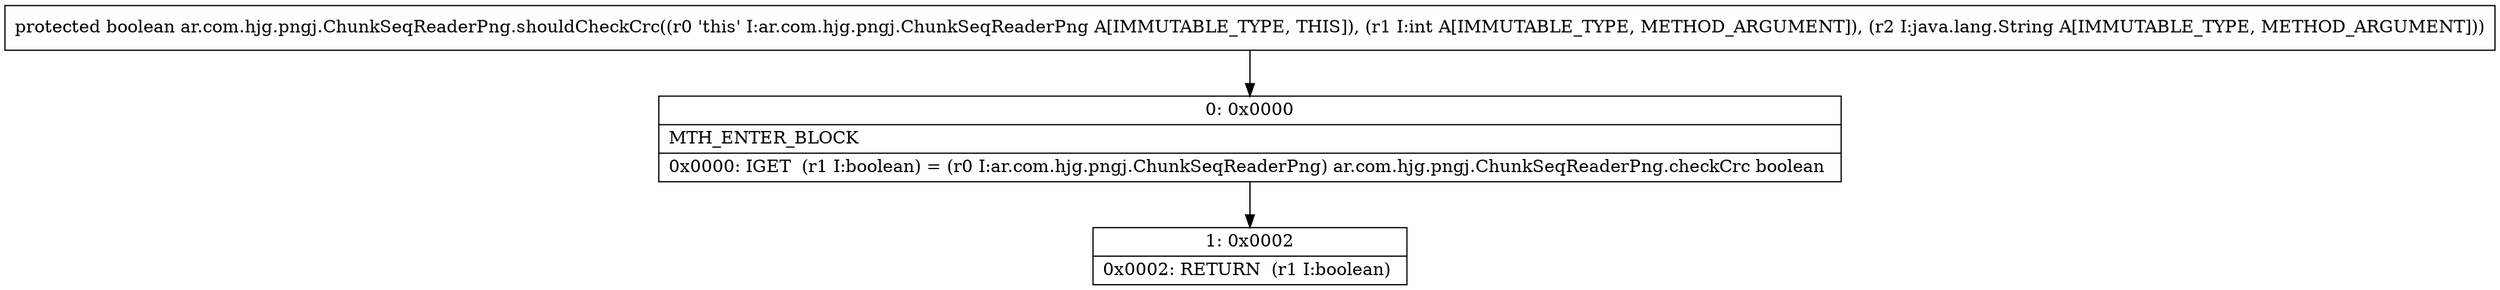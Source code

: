 digraph "CFG forar.com.hjg.pngj.ChunkSeqReaderPng.shouldCheckCrc(ILjava\/lang\/String;)Z" {
Node_0 [shape=record,label="{0\:\ 0x0000|MTH_ENTER_BLOCK\l|0x0000: IGET  (r1 I:boolean) = (r0 I:ar.com.hjg.pngj.ChunkSeqReaderPng) ar.com.hjg.pngj.ChunkSeqReaderPng.checkCrc boolean \l}"];
Node_1 [shape=record,label="{1\:\ 0x0002|0x0002: RETURN  (r1 I:boolean) \l}"];
MethodNode[shape=record,label="{protected boolean ar.com.hjg.pngj.ChunkSeqReaderPng.shouldCheckCrc((r0 'this' I:ar.com.hjg.pngj.ChunkSeqReaderPng A[IMMUTABLE_TYPE, THIS]), (r1 I:int A[IMMUTABLE_TYPE, METHOD_ARGUMENT]), (r2 I:java.lang.String A[IMMUTABLE_TYPE, METHOD_ARGUMENT])) }"];
MethodNode -> Node_0;
Node_0 -> Node_1;
}

